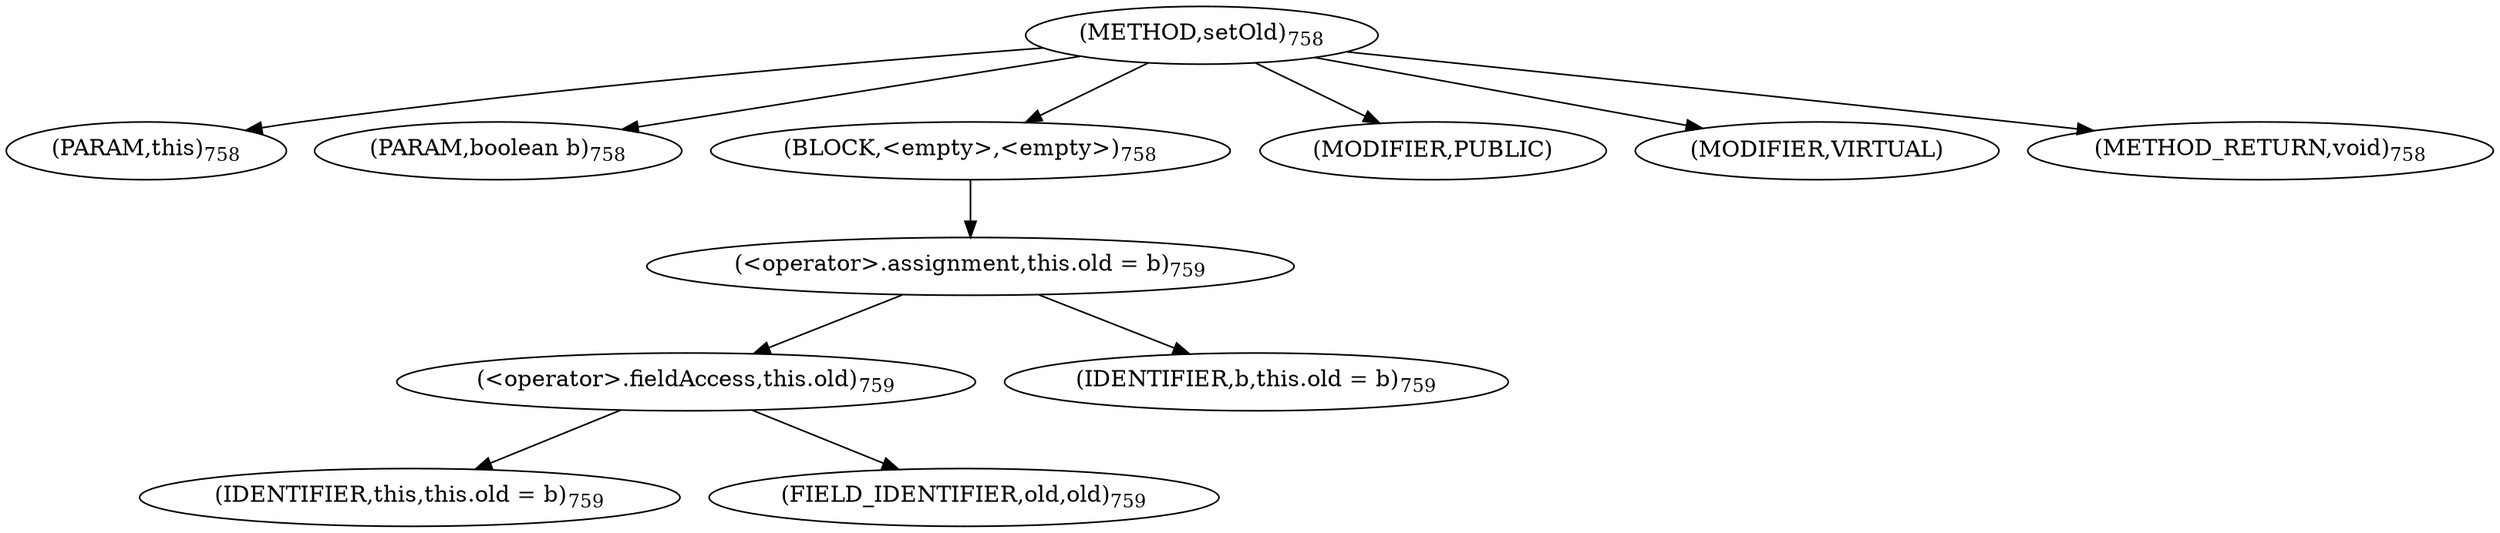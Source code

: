digraph "setOld" {  
"1511" [label = <(METHOD,setOld)<SUB>758</SUB>> ]
"1512" [label = <(PARAM,this)<SUB>758</SUB>> ]
"1513" [label = <(PARAM,boolean b)<SUB>758</SUB>> ]
"1514" [label = <(BLOCK,&lt;empty&gt;,&lt;empty&gt;)<SUB>758</SUB>> ]
"1515" [label = <(&lt;operator&gt;.assignment,this.old = b)<SUB>759</SUB>> ]
"1516" [label = <(&lt;operator&gt;.fieldAccess,this.old)<SUB>759</SUB>> ]
"1517" [label = <(IDENTIFIER,this,this.old = b)<SUB>759</SUB>> ]
"1518" [label = <(FIELD_IDENTIFIER,old,old)<SUB>759</SUB>> ]
"1519" [label = <(IDENTIFIER,b,this.old = b)<SUB>759</SUB>> ]
"1520" [label = <(MODIFIER,PUBLIC)> ]
"1521" [label = <(MODIFIER,VIRTUAL)> ]
"1522" [label = <(METHOD_RETURN,void)<SUB>758</SUB>> ]
  "1511" -> "1512" 
  "1511" -> "1513" 
  "1511" -> "1514" 
  "1511" -> "1520" 
  "1511" -> "1521" 
  "1511" -> "1522" 
  "1514" -> "1515" 
  "1515" -> "1516" 
  "1515" -> "1519" 
  "1516" -> "1517" 
  "1516" -> "1518" 
}
